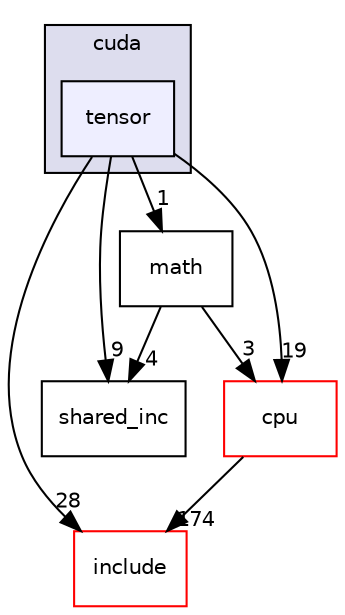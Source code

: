 digraph "onnxruntime/onnxruntime/core/providers/cuda/tensor" {
  compound=true
  node [ fontsize="10", fontname="Helvetica"];
  edge [ labelfontsize="10", labelfontname="Helvetica"];
  subgraph clusterdir_893aee19ddfc3e61cc87531e2d88f525 {
    graph [ bgcolor="#ddddee", pencolor="black", label="cuda" fontname="Helvetica", fontsize="10", URL="dir_893aee19ddfc3e61cc87531e2d88f525.html"]
  dir_332ca8a90229e3e0ef854f486b962baf [shape=box, label="tensor", style="filled", fillcolor="#eeeeff", pencolor="black", URL="dir_332ca8a90229e3e0ef854f486b962baf.html"];
  }
  dir_f44f875884e6b767c5658db22ccaab42 [shape=box label="include" fillcolor="white" style="filled" color="red" URL="dir_f44f875884e6b767c5658db22ccaab42.html"];
  dir_85057dc90962d9550271a840d611b40a [shape=box label="shared_inc" URL="dir_85057dc90962d9550271a840d611b40a.html"];
  dir_3683cb2698e6daed4ebbd4c1d451f237 [shape=box label="cpu" fillcolor="white" style="filled" color="red" URL="dir_3683cb2698e6daed4ebbd4c1d451f237.html"];
  dir_609afc67b08be54db96cf2542a798d92 [shape=box label="math" URL="dir_609afc67b08be54db96cf2542a798d92.html"];
  dir_332ca8a90229e3e0ef854f486b962baf->dir_f44f875884e6b767c5658db22ccaab42 [headlabel="28", labeldistance=1.5 headhref="dir_000058_000008.html"];
  dir_332ca8a90229e3e0ef854f486b962baf->dir_85057dc90962d9550271a840d611b40a [headlabel="9", labeldistance=1.5 headhref="dir_000058_000063.html"];
  dir_332ca8a90229e3e0ef854f486b962baf->dir_3683cb2698e6daed4ebbd4c1d451f237 [headlabel="19", labeldistance=1.5 headhref="dir_000058_000033.html"];
  dir_332ca8a90229e3e0ef854f486b962baf->dir_609afc67b08be54db96cf2542a798d92 [headlabel="1", labeldistance=1.5 headhref="dir_000058_000051.html"];
  dir_3683cb2698e6daed4ebbd4c1d451f237->dir_f44f875884e6b767c5658db22ccaab42 [headlabel="174", labeldistance=1.5 headhref="dir_000033_000008.html"];
  dir_609afc67b08be54db96cf2542a798d92->dir_85057dc90962d9550271a840d611b40a [headlabel="4", labeldistance=1.5 headhref="dir_000051_000063.html"];
  dir_609afc67b08be54db96cf2542a798d92->dir_3683cb2698e6daed4ebbd4c1d451f237 [headlabel="3", labeldistance=1.5 headhref="dir_000051_000033.html"];
}
